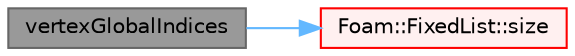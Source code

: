 digraph "vertexGlobalIndices"
{
 // LATEX_PDF_SIZE
  bgcolor="transparent";
  edge [fontname=Helvetica,fontsize=10,labelfontname=Helvetica,labelfontsize=10];
  node [fontname=Helvetica,fontsize=10,shape=box,height=0.2,width=0.4];
  rankdir="LR";
  Node1 [id="Node000001",label="vertexGlobalIndices",height=0.2,width=0.4,color="gray40", fillcolor="grey60", style="filled", fontcolor="black",tooltip=" "];
  Node1 -> Node2 [id="edge1_Node000001_Node000002",color="steelblue1",style="solid",tooltip=" "];
  Node2 [id="Node000002",label="Foam::FixedList::size",height=0.2,width=0.4,color="red", fillcolor="#FFF0F0", style="filled",URL="$classFoam_1_1FixedList.html#a2b667158ffbfed205933b7ff75d56541",tooltip=" "];
}
